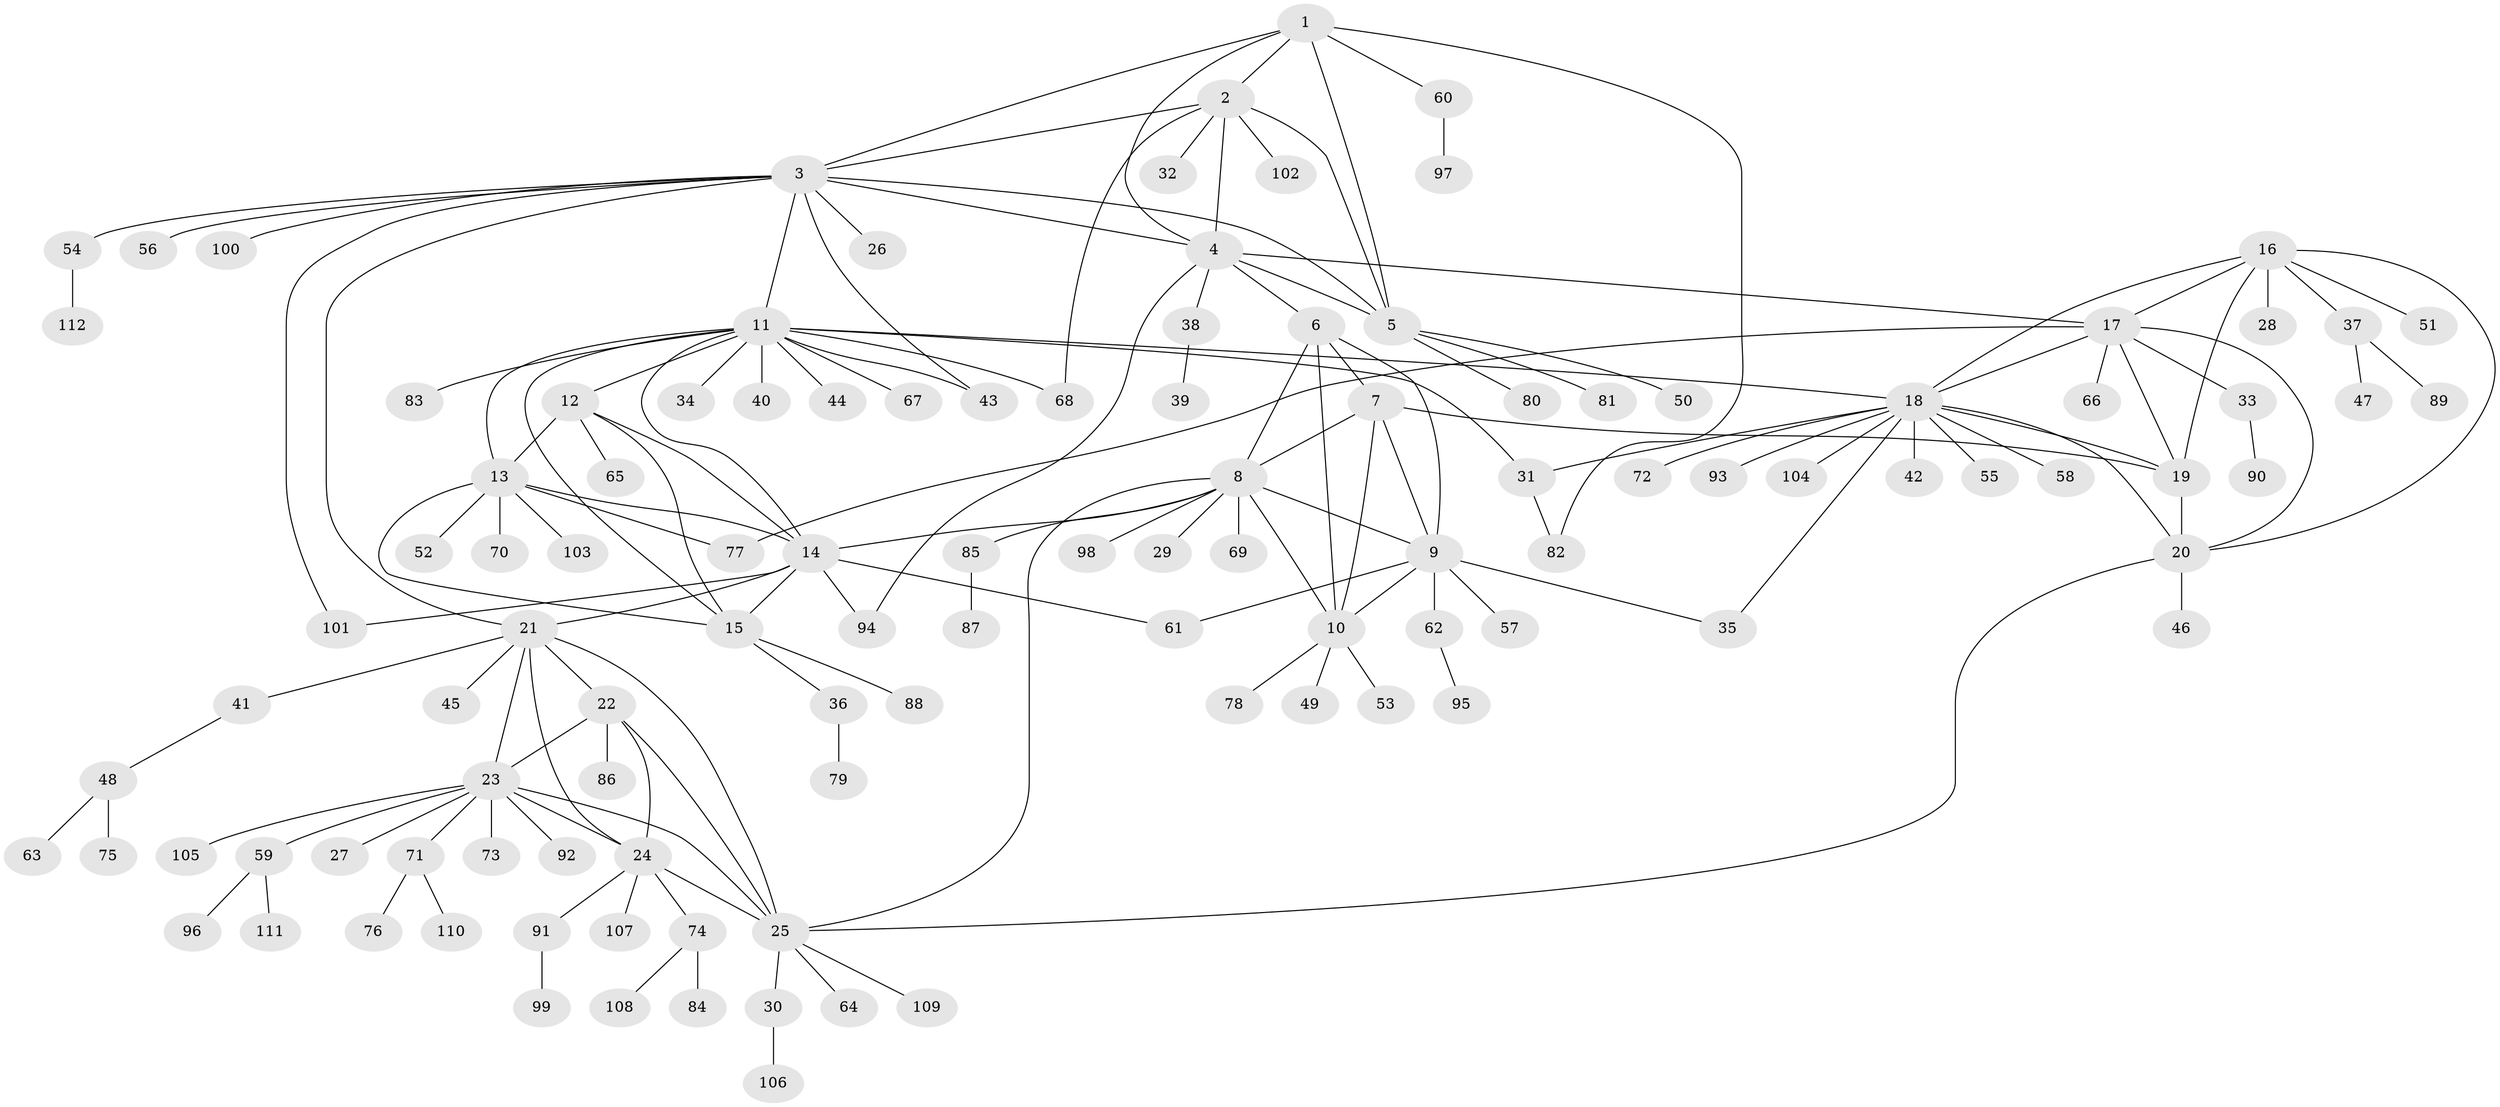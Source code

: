 // coarse degree distribution, {5: 0.034482758620689655, 9: 0.011494252873563218, 10: 0.011494252873563218, 7: 0.022988505747126436, 8: 0.05747126436781609, 6: 0.034482758620689655, 15: 0.011494252873563218, 12: 0.011494252873563218, 11: 0.011494252873563218, 1: 0.6091954022988506, 2: 0.14942528735632185, 3: 0.034482758620689655}
// Generated by graph-tools (version 1.1) at 2025/24/03/03/25 07:24:09]
// undirected, 112 vertices, 156 edges
graph export_dot {
graph [start="1"]
  node [color=gray90,style=filled];
  1;
  2;
  3;
  4;
  5;
  6;
  7;
  8;
  9;
  10;
  11;
  12;
  13;
  14;
  15;
  16;
  17;
  18;
  19;
  20;
  21;
  22;
  23;
  24;
  25;
  26;
  27;
  28;
  29;
  30;
  31;
  32;
  33;
  34;
  35;
  36;
  37;
  38;
  39;
  40;
  41;
  42;
  43;
  44;
  45;
  46;
  47;
  48;
  49;
  50;
  51;
  52;
  53;
  54;
  55;
  56;
  57;
  58;
  59;
  60;
  61;
  62;
  63;
  64;
  65;
  66;
  67;
  68;
  69;
  70;
  71;
  72;
  73;
  74;
  75;
  76;
  77;
  78;
  79;
  80;
  81;
  82;
  83;
  84;
  85;
  86;
  87;
  88;
  89;
  90;
  91;
  92;
  93;
  94;
  95;
  96;
  97;
  98;
  99;
  100;
  101;
  102;
  103;
  104;
  105;
  106;
  107;
  108;
  109;
  110;
  111;
  112;
  1 -- 2;
  1 -- 3;
  1 -- 4;
  1 -- 5;
  1 -- 60;
  1 -- 82;
  2 -- 3;
  2 -- 4;
  2 -- 5;
  2 -- 32;
  2 -- 68;
  2 -- 102;
  3 -- 4;
  3 -- 5;
  3 -- 11;
  3 -- 21;
  3 -- 26;
  3 -- 43;
  3 -- 54;
  3 -- 56;
  3 -- 100;
  3 -- 101;
  4 -- 5;
  4 -- 6;
  4 -- 17;
  4 -- 38;
  4 -- 94;
  5 -- 50;
  5 -- 80;
  5 -- 81;
  6 -- 7;
  6 -- 8;
  6 -- 9;
  6 -- 10;
  7 -- 8;
  7 -- 9;
  7 -- 10;
  7 -- 19;
  8 -- 9;
  8 -- 10;
  8 -- 14;
  8 -- 25;
  8 -- 29;
  8 -- 69;
  8 -- 85;
  8 -- 98;
  9 -- 10;
  9 -- 35;
  9 -- 57;
  9 -- 61;
  9 -- 62;
  10 -- 49;
  10 -- 53;
  10 -- 78;
  11 -- 12;
  11 -- 13;
  11 -- 14;
  11 -- 15;
  11 -- 18;
  11 -- 31;
  11 -- 34;
  11 -- 40;
  11 -- 43;
  11 -- 44;
  11 -- 67;
  11 -- 68;
  11 -- 83;
  12 -- 13;
  12 -- 14;
  12 -- 15;
  12 -- 65;
  13 -- 14;
  13 -- 15;
  13 -- 52;
  13 -- 70;
  13 -- 77;
  13 -- 103;
  14 -- 15;
  14 -- 21;
  14 -- 61;
  14 -- 94;
  14 -- 101;
  15 -- 36;
  15 -- 88;
  16 -- 17;
  16 -- 18;
  16 -- 19;
  16 -- 20;
  16 -- 28;
  16 -- 37;
  16 -- 51;
  17 -- 18;
  17 -- 19;
  17 -- 20;
  17 -- 33;
  17 -- 66;
  17 -- 77;
  18 -- 19;
  18 -- 20;
  18 -- 31;
  18 -- 35;
  18 -- 42;
  18 -- 55;
  18 -- 58;
  18 -- 72;
  18 -- 93;
  18 -- 104;
  19 -- 20;
  20 -- 25;
  20 -- 46;
  21 -- 22;
  21 -- 23;
  21 -- 24;
  21 -- 25;
  21 -- 41;
  21 -- 45;
  22 -- 23;
  22 -- 24;
  22 -- 25;
  22 -- 86;
  23 -- 24;
  23 -- 25;
  23 -- 27;
  23 -- 59;
  23 -- 71;
  23 -- 73;
  23 -- 92;
  23 -- 105;
  24 -- 25;
  24 -- 74;
  24 -- 91;
  24 -- 107;
  25 -- 30;
  25 -- 64;
  25 -- 109;
  30 -- 106;
  31 -- 82;
  33 -- 90;
  36 -- 79;
  37 -- 47;
  37 -- 89;
  38 -- 39;
  41 -- 48;
  48 -- 63;
  48 -- 75;
  54 -- 112;
  59 -- 96;
  59 -- 111;
  60 -- 97;
  62 -- 95;
  71 -- 76;
  71 -- 110;
  74 -- 84;
  74 -- 108;
  85 -- 87;
  91 -- 99;
}
